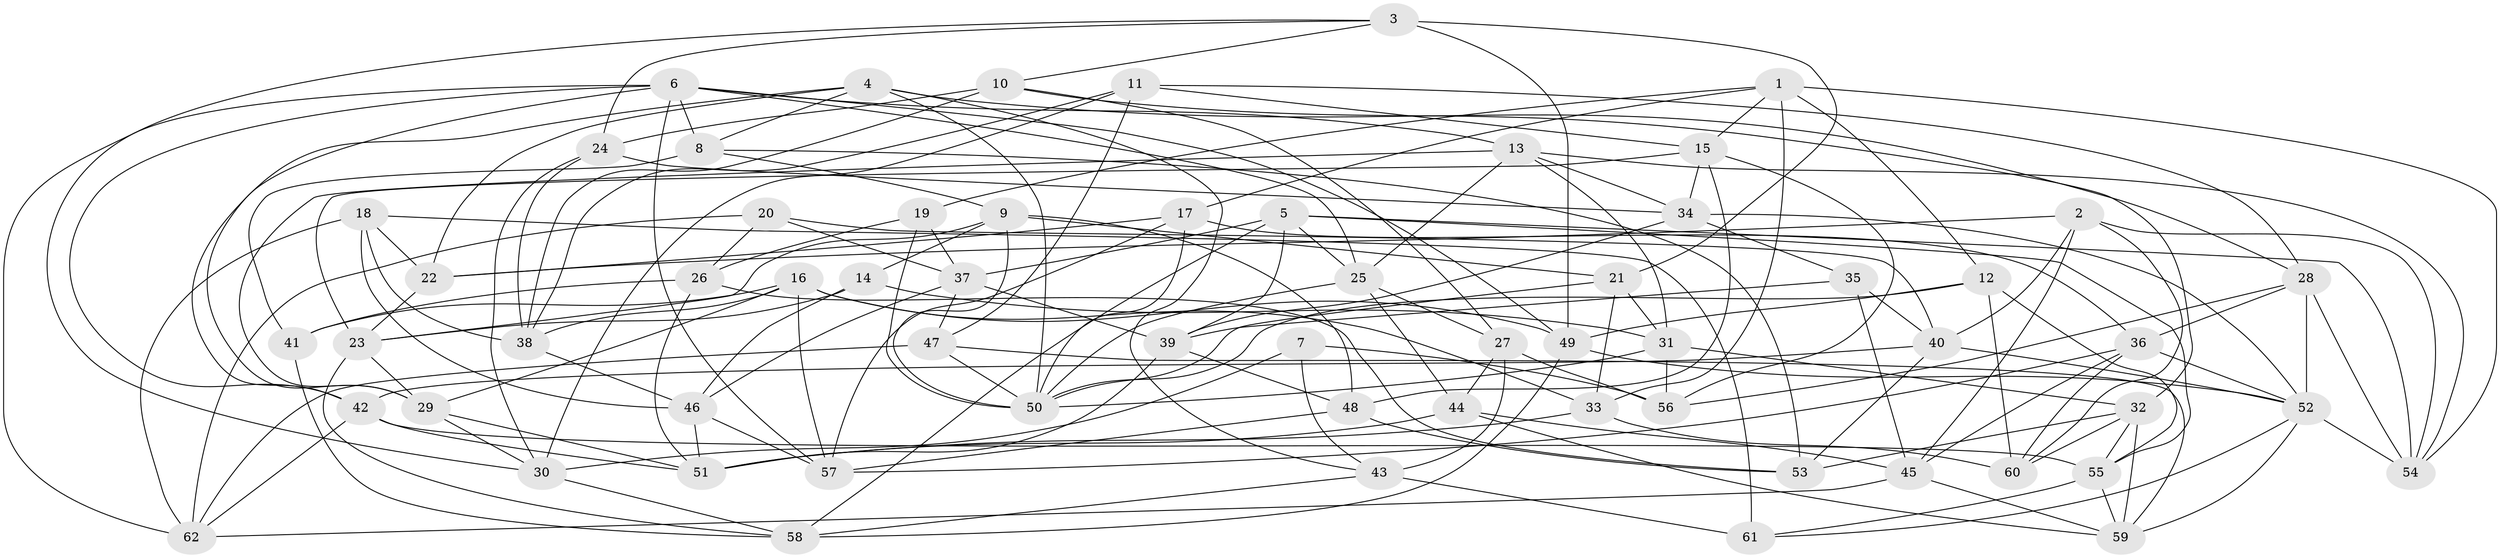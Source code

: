 // original degree distribution, {4: 1.0}
// Generated by graph-tools (version 1.1) at 2025/26/03/09/25 03:26:58]
// undirected, 62 vertices, 172 edges
graph export_dot {
graph [start="1"]
  node [color=gray90,style=filled];
  1;
  2;
  3;
  4;
  5;
  6;
  7;
  8;
  9;
  10;
  11;
  12;
  13;
  14;
  15;
  16;
  17;
  18;
  19;
  20;
  21;
  22;
  23;
  24;
  25;
  26;
  27;
  28;
  29;
  30;
  31;
  32;
  33;
  34;
  35;
  36;
  37;
  38;
  39;
  40;
  41;
  42;
  43;
  44;
  45;
  46;
  47;
  48;
  49;
  50;
  51;
  52;
  53;
  54;
  55;
  56;
  57;
  58;
  59;
  60;
  61;
  62;
  1 -- 12 [weight=1.0];
  1 -- 15 [weight=1.0];
  1 -- 17 [weight=1.0];
  1 -- 19 [weight=1.0];
  1 -- 33 [weight=1.0];
  1 -- 54 [weight=1.0];
  2 -- 22 [weight=2.0];
  2 -- 40 [weight=1.0];
  2 -- 45 [weight=1.0];
  2 -- 54 [weight=1.0];
  2 -- 60 [weight=1.0];
  3 -- 10 [weight=1.0];
  3 -- 21 [weight=2.0];
  3 -- 24 [weight=1.0];
  3 -- 30 [weight=1.0];
  3 -- 49 [weight=1.0];
  4 -- 8 [weight=1.0];
  4 -- 22 [weight=1.0];
  4 -- 28 [weight=1.0];
  4 -- 42 [weight=1.0];
  4 -- 43 [weight=1.0];
  4 -- 50 [weight=1.0];
  5 -- 25 [weight=1.0];
  5 -- 37 [weight=1.0];
  5 -- 39 [weight=1.0];
  5 -- 54 [weight=1.0];
  5 -- 55 [weight=1.0];
  5 -- 58 [weight=1.0];
  6 -- 8 [weight=1.0];
  6 -- 13 [weight=1.0];
  6 -- 25 [weight=1.0];
  6 -- 29 [weight=1.0];
  6 -- 42 [weight=1.0];
  6 -- 49 [weight=1.0];
  6 -- 57 [weight=1.0];
  6 -- 62 [weight=1.0];
  7 -- 30 [weight=1.0];
  7 -- 43 [weight=1.0];
  7 -- 56 [weight=2.0];
  8 -- 9 [weight=1.0];
  8 -- 41 [weight=2.0];
  8 -- 53 [weight=1.0];
  9 -- 14 [weight=1.0];
  9 -- 21 [weight=1.0];
  9 -- 23 [weight=1.0];
  9 -- 48 [weight=1.0];
  9 -- 50 [weight=1.0];
  10 -- 24 [weight=2.0];
  10 -- 27 [weight=1.0];
  10 -- 32 [weight=1.0];
  10 -- 38 [weight=1.0];
  11 -- 15 [weight=1.0];
  11 -- 28 [weight=1.0];
  11 -- 30 [weight=1.0];
  11 -- 38 [weight=1.0];
  11 -- 47 [weight=2.0];
  12 -- 49 [weight=1.0];
  12 -- 50 [weight=1.0];
  12 -- 55 [weight=1.0];
  12 -- 60 [weight=2.0];
  13 -- 25 [weight=1.0];
  13 -- 29 [weight=1.0];
  13 -- 31 [weight=1.0];
  13 -- 34 [weight=1.0];
  13 -- 54 [weight=1.0];
  14 -- 23 [weight=1.0];
  14 -- 31 [weight=1.0];
  14 -- 46 [weight=1.0];
  15 -- 23 [weight=1.0];
  15 -- 34 [weight=1.0];
  15 -- 48 [weight=1.0];
  15 -- 56 [weight=1.0];
  16 -- 29 [weight=1.0];
  16 -- 33 [weight=1.0];
  16 -- 38 [weight=1.0];
  16 -- 41 [weight=1.0];
  16 -- 49 [weight=1.0];
  16 -- 57 [weight=1.0];
  17 -- 22 [weight=1.0];
  17 -- 36 [weight=1.0];
  17 -- 50 [weight=2.0];
  17 -- 57 [weight=1.0];
  18 -- 22 [weight=1.0];
  18 -- 38 [weight=1.0];
  18 -- 46 [weight=1.0];
  18 -- 61 [weight=2.0];
  18 -- 62 [weight=1.0];
  19 -- 26 [weight=1.0];
  19 -- 37 [weight=1.0];
  19 -- 50 [weight=1.0];
  20 -- 26 [weight=1.0];
  20 -- 37 [weight=1.0];
  20 -- 40 [weight=1.0];
  20 -- 62 [weight=1.0];
  21 -- 31 [weight=1.0];
  21 -- 33 [weight=1.0];
  21 -- 50 [weight=1.0];
  22 -- 23 [weight=1.0];
  23 -- 29 [weight=1.0];
  23 -- 58 [weight=1.0];
  24 -- 30 [weight=1.0];
  24 -- 34 [weight=1.0];
  24 -- 38 [weight=1.0];
  25 -- 27 [weight=1.0];
  25 -- 44 [weight=1.0];
  25 -- 50 [weight=1.0];
  26 -- 41 [weight=2.0];
  26 -- 51 [weight=1.0];
  26 -- 53 [weight=1.0];
  27 -- 43 [weight=1.0];
  27 -- 44 [weight=2.0];
  27 -- 56 [weight=1.0];
  28 -- 36 [weight=1.0];
  28 -- 52 [weight=1.0];
  28 -- 54 [weight=1.0];
  28 -- 56 [weight=1.0];
  29 -- 30 [weight=1.0];
  29 -- 51 [weight=1.0];
  30 -- 58 [weight=1.0];
  31 -- 32 [weight=1.0];
  31 -- 50 [weight=1.0];
  31 -- 56 [weight=1.0];
  32 -- 53 [weight=1.0];
  32 -- 55 [weight=1.0];
  32 -- 59 [weight=1.0];
  32 -- 60 [weight=1.0];
  33 -- 51 [weight=2.0];
  33 -- 60 [weight=1.0];
  34 -- 35 [weight=1.0];
  34 -- 39 [weight=1.0];
  34 -- 52 [weight=1.0];
  35 -- 39 [weight=1.0];
  35 -- 40 [weight=1.0];
  35 -- 45 [weight=1.0];
  36 -- 45 [weight=1.0];
  36 -- 52 [weight=1.0];
  36 -- 57 [weight=1.0];
  36 -- 60 [weight=1.0];
  37 -- 39 [weight=1.0];
  37 -- 46 [weight=1.0];
  37 -- 47 [weight=1.0];
  38 -- 46 [weight=1.0];
  39 -- 48 [weight=1.0];
  39 -- 51 [weight=1.0];
  40 -- 42 [weight=1.0];
  40 -- 52 [weight=1.0];
  40 -- 53 [weight=1.0];
  41 -- 58 [weight=1.0];
  42 -- 51 [weight=1.0];
  42 -- 55 [weight=1.0];
  42 -- 62 [weight=1.0];
  43 -- 58 [weight=1.0];
  43 -- 61 [weight=2.0];
  44 -- 45 [weight=1.0];
  44 -- 51 [weight=1.0];
  44 -- 59 [weight=1.0];
  45 -- 59 [weight=1.0];
  45 -- 62 [weight=1.0];
  46 -- 51 [weight=1.0];
  46 -- 57 [weight=1.0];
  47 -- 50 [weight=1.0];
  47 -- 59 [weight=1.0];
  47 -- 62 [weight=1.0];
  48 -- 53 [weight=2.0];
  48 -- 57 [weight=1.0];
  49 -- 52 [weight=1.0];
  49 -- 58 [weight=1.0];
  52 -- 54 [weight=1.0];
  52 -- 59 [weight=1.0];
  52 -- 61 [weight=1.0];
  55 -- 59 [weight=1.0];
  55 -- 61 [weight=1.0];
}
